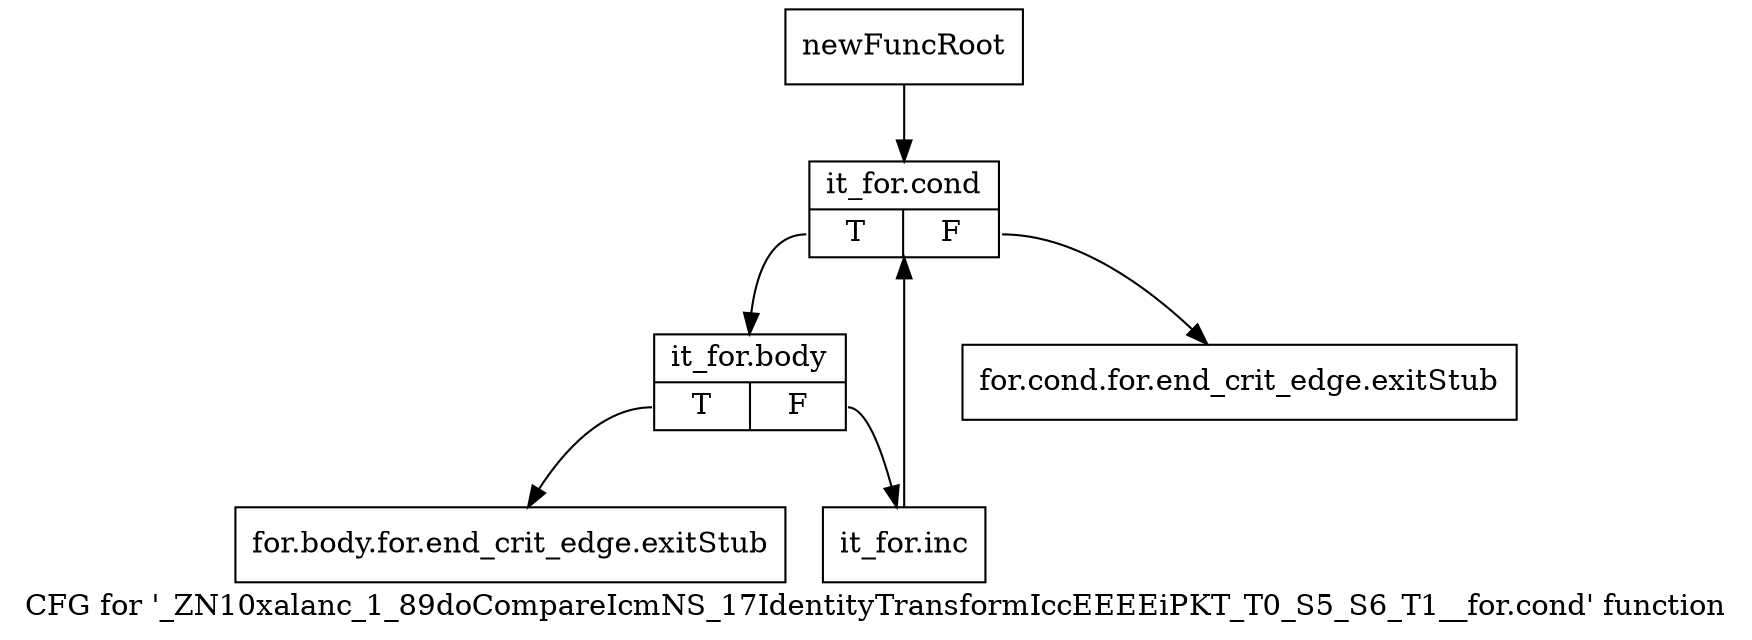 digraph "CFG for '_ZN10xalanc_1_89doCompareIcmNS_17IdentityTransformIccEEEEiPKT_T0_S5_S6_T1__for.cond' function" {
	label="CFG for '_ZN10xalanc_1_89doCompareIcmNS_17IdentityTransformIccEEEEiPKT_T0_S5_S6_T1__for.cond' function";

	Node0x9d3f220 [shape=record,label="{newFuncRoot}"];
	Node0x9d3f220 -> Node0x9d3f310;
	Node0x9d3f270 [shape=record,label="{for.cond.for.end_crit_edge.exitStub}"];
	Node0x9d3f2c0 [shape=record,label="{for.body.for.end_crit_edge.exitStub}"];
	Node0x9d3f310 [shape=record,label="{it_for.cond|{<s0>T|<s1>F}}"];
	Node0x9d3f310:s0 -> Node0x9d3f360;
	Node0x9d3f310:s1 -> Node0x9d3f270;
	Node0x9d3f360 [shape=record,label="{it_for.body|{<s0>T|<s1>F}}"];
	Node0x9d3f360:s0 -> Node0x9d3f2c0;
	Node0x9d3f360:s1 -> Node0x9d3f3b0;
	Node0x9d3f3b0 [shape=record,label="{it_for.inc}"];
	Node0x9d3f3b0 -> Node0x9d3f310;
}
